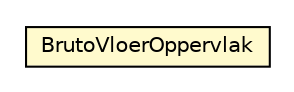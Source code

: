 #!/usr/local/bin/dot
#
# Class diagram 
# Generated by UMLGraph version R5_6-24-gf6e263 (http://www.umlgraph.org/)
#

digraph G {
	edge [fontname="Helvetica",fontsize=10,labelfontname="Helvetica",labelfontsize=10];
	node [fontname="Helvetica",fontsize=10,shape=plaintext];
	nodesep=0.25;
	ranksep=0.5;
	// nl.egem.stuf.sector.bg._0204.VBOFund.BrutoVloerOppervlak
	c215110 [label=<<table title="nl.egem.stuf.sector.bg._0204.VBOFund.BrutoVloerOppervlak" border="0" cellborder="1" cellspacing="0" cellpadding="2" port="p" bgcolor="lemonChiffon" href="./VBOFund.BrutoVloerOppervlak.html">
		<tr><td><table border="0" cellspacing="0" cellpadding="1">
<tr><td align="center" balign="center"> BrutoVloerOppervlak </td></tr>
		</table></td></tr>
		</table>>, URL="./VBOFund.BrutoVloerOppervlak.html", fontname="Helvetica", fontcolor="black", fontsize=10.0];
}

